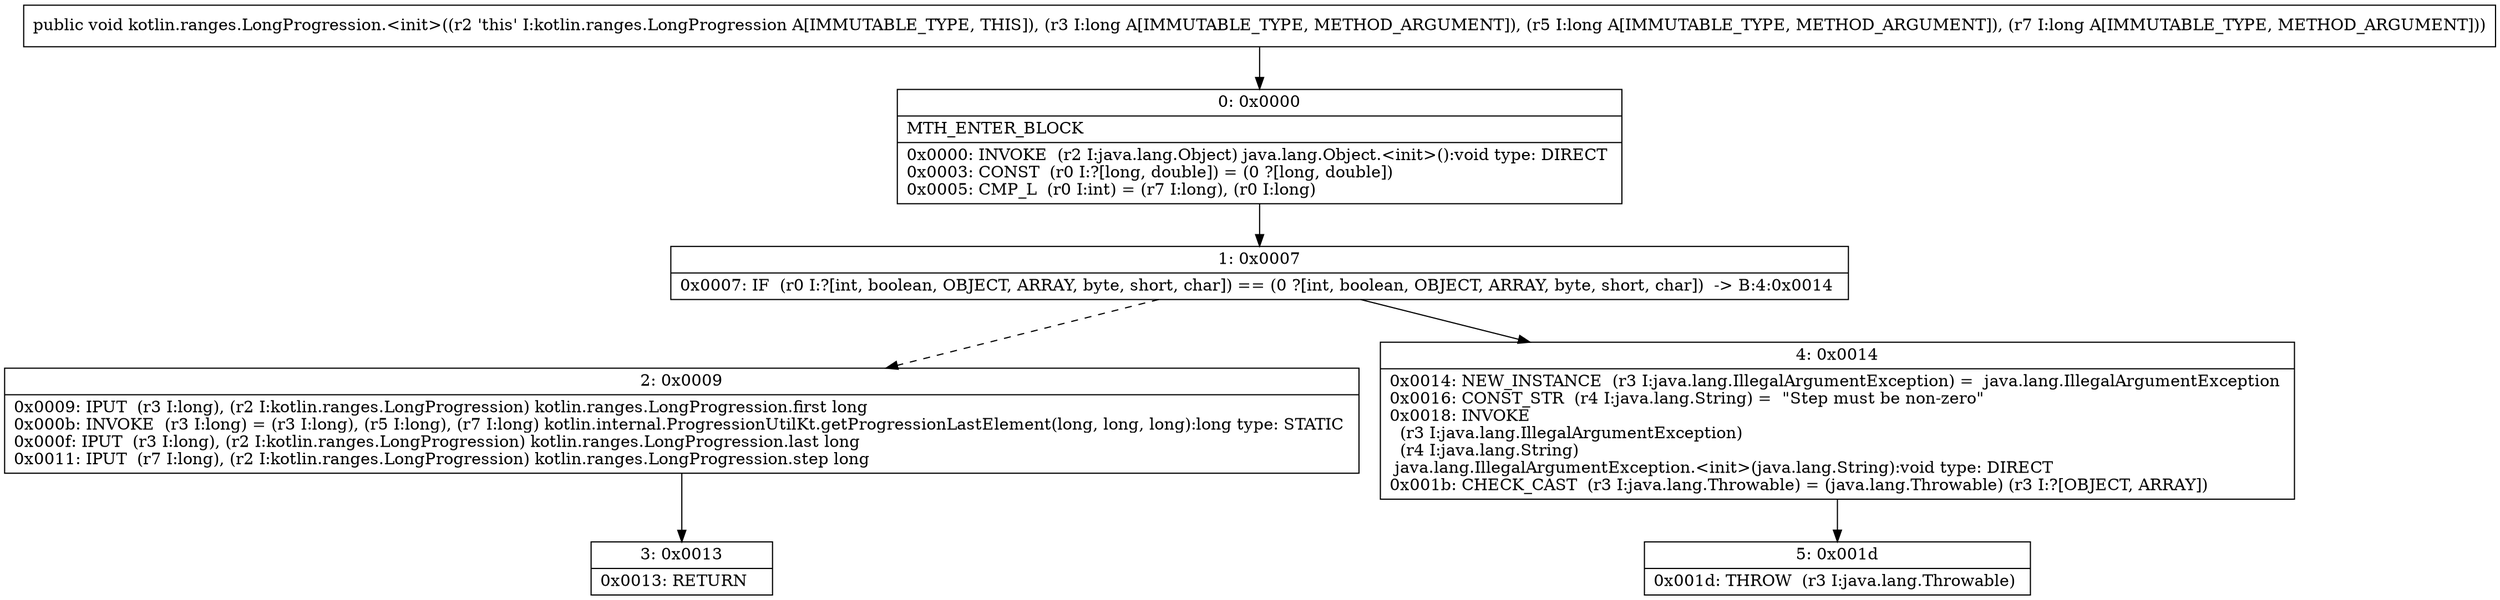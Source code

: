 digraph "CFG forkotlin.ranges.LongProgression.\<init\>(JJJ)V" {
Node_0 [shape=record,label="{0\:\ 0x0000|MTH_ENTER_BLOCK\l|0x0000: INVOKE  (r2 I:java.lang.Object) java.lang.Object.\<init\>():void type: DIRECT \l0x0003: CONST  (r0 I:?[long, double]) = (0 ?[long, double]) \l0x0005: CMP_L  (r0 I:int) = (r7 I:long), (r0 I:long) \l}"];
Node_1 [shape=record,label="{1\:\ 0x0007|0x0007: IF  (r0 I:?[int, boolean, OBJECT, ARRAY, byte, short, char]) == (0 ?[int, boolean, OBJECT, ARRAY, byte, short, char])  \-\> B:4:0x0014 \l}"];
Node_2 [shape=record,label="{2\:\ 0x0009|0x0009: IPUT  (r3 I:long), (r2 I:kotlin.ranges.LongProgression) kotlin.ranges.LongProgression.first long \l0x000b: INVOKE  (r3 I:long) = (r3 I:long), (r5 I:long), (r7 I:long) kotlin.internal.ProgressionUtilKt.getProgressionLastElement(long, long, long):long type: STATIC \l0x000f: IPUT  (r3 I:long), (r2 I:kotlin.ranges.LongProgression) kotlin.ranges.LongProgression.last long \l0x0011: IPUT  (r7 I:long), (r2 I:kotlin.ranges.LongProgression) kotlin.ranges.LongProgression.step long \l}"];
Node_3 [shape=record,label="{3\:\ 0x0013|0x0013: RETURN   \l}"];
Node_4 [shape=record,label="{4\:\ 0x0014|0x0014: NEW_INSTANCE  (r3 I:java.lang.IllegalArgumentException) =  java.lang.IllegalArgumentException \l0x0016: CONST_STR  (r4 I:java.lang.String) =  \"Step must be non\-zero\" \l0x0018: INVOKE  \l  (r3 I:java.lang.IllegalArgumentException)\l  (r4 I:java.lang.String)\l java.lang.IllegalArgumentException.\<init\>(java.lang.String):void type: DIRECT \l0x001b: CHECK_CAST  (r3 I:java.lang.Throwable) = (java.lang.Throwable) (r3 I:?[OBJECT, ARRAY]) \l}"];
Node_5 [shape=record,label="{5\:\ 0x001d|0x001d: THROW  (r3 I:java.lang.Throwable) \l}"];
MethodNode[shape=record,label="{public void kotlin.ranges.LongProgression.\<init\>((r2 'this' I:kotlin.ranges.LongProgression A[IMMUTABLE_TYPE, THIS]), (r3 I:long A[IMMUTABLE_TYPE, METHOD_ARGUMENT]), (r5 I:long A[IMMUTABLE_TYPE, METHOD_ARGUMENT]), (r7 I:long A[IMMUTABLE_TYPE, METHOD_ARGUMENT])) }"];
MethodNode -> Node_0;
Node_0 -> Node_1;
Node_1 -> Node_2[style=dashed];
Node_1 -> Node_4;
Node_2 -> Node_3;
Node_4 -> Node_5;
}

